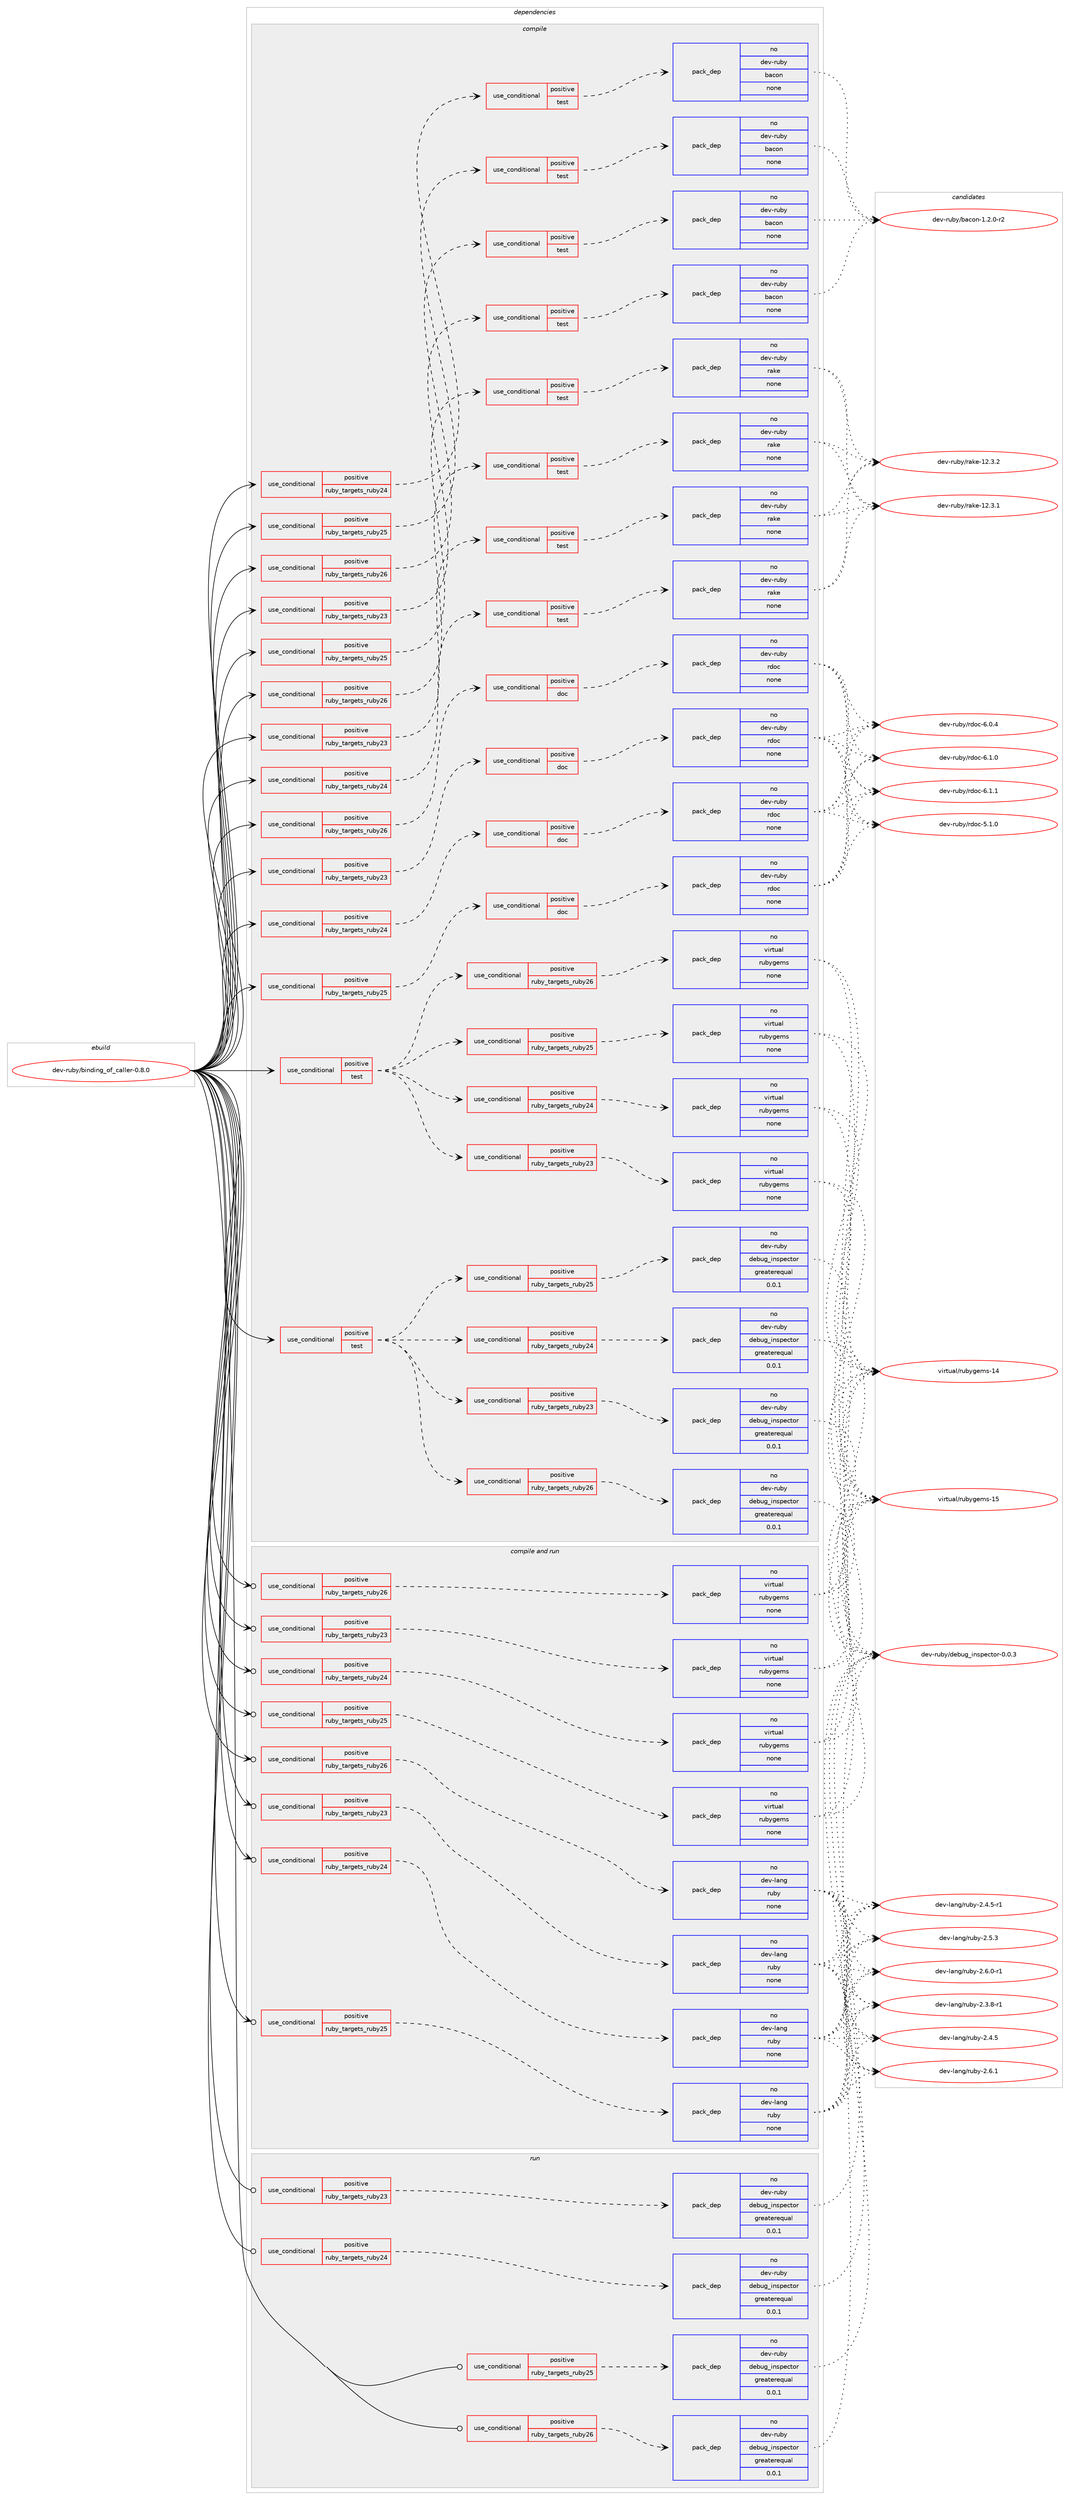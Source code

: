 digraph prolog {

# *************
# Graph options
# *************

newrank=true;
concentrate=true;
compound=true;
graph [rankdir=LR,fontname=Helvetica,fontsize=10,ranksep=1.5];#, ranksep=2.5, nodesep=0.2];
edge  [arrowhead=vee];
node  [fontname=Helvetica,fontsize=10];

# **********
# The ebuild
# **********

subgraph cluster_leftcol {
color=gray;
rank=same;
label=<<i>ebuild</i>>;
id [label="dev-ruby/binding_of_caller-0.8.0", color=red, width=4, href="../dev-ruby/binding_of_caller-0.8.0.svg"];
}

# ****************
# The dependencies
# ****************

subgraph cluster_midcol {
color=gray;
label=<<i>dependencies</i>>;
subgraph cluster_compile {
fillcolor="#eeeeee";
style=filled;
label=<<i>compile</i>>;
subgraph cond394945 {
dependency1483939 [label=<<TABLE BORDER="0" CELLBORDER="1" CELLSPACING="0" CELLPADDING="4"><TR><TD ROWSPAN="3" CELLPADDING="10">use_conditional</TD></TR><TR><TD>positive</TD></TR><TR><TD>ruby_targets_ruby23</TD></TR></TABLE>>, shape=none, color=red];
subgraph cond394946 {
dependency1483940 [label=<<TABLE BORDER="0" CELLBORDER="1" CELLSPACING="0" CELLPADDING="4"><TR><TD ROWSPAN="3" CELLPADDING="10">use_conditional</TD></TR><TR><TD>positive</TD></TR><TR><TD>doc</TD></TR></TABLE>>, shape=none, color=red];
subgraph pack1065562 {
dependency1483941 [label=<<TABLE BORDER="0" CELLBORDER="1" CELLSPACING="0" CELLPADDING="4" WIDTH="220"><TR><TD ROWSPAN="6" CELLPADDING="30">pack_dep</TD></TR><TR><TD WIDTH="110">no</TD></TR><TR><TD>dev-ruby</TD></TR><TR><TD>rdoc</TD></TR><TR><TD>none</TD></TR><TR><TD></TD></TR></TABLE>>, shape=none, color=blue];
}
dependency1483940:e -> dependency1483941:w [weight=20,style="dashed",arrowhead="vee"];
}
dependency1483939:e -> dependency1483940:w [weight=20,style="dashed",arrowhead="vee"];
}
id:e -> dependency1483939:w [weight=20,style="solid",arrowhead="vee"];
subgraph cond394947 {
dependency1483942 [label=<<TABLE BORDER="0" CELLBORDER="1" CELLSPACING="0" CELLPADDING="4"><TR><TD ROWSPAN="3" CELLPADDING="10">use_conditional</TD></TR><TR><TD>positive</TD></TR><TR><TD>ruby_targets_ruby23</TD></TR></TABLE>>, shape=none, color=red];
subgraph cond394948 {
dependency1483943 [label=<<TABLE BORDER="0" CELLBORDER="1" CELLSPACING="0" CELLPADDING="4"><TR><TD ROWSPAN="3" CELLPADDING="10">use_conditional</TD></TR><TR><TD>positive</TD></TR><TR><TD>test</TD></TR></TABLE>>, shape=none, color=red];
subgraph pack1065563 {
dependency1483944 [label=<<TABLE BORDER="0" CELLBORDER="1" CELLSPACING="0" CELLPADDING="4" WIDTH="220"><TR><TD ROWSPAN="6" CELLPADDING="30">pack_dep</TD></TR><TR><TD WIDTH="110">no</TD></TR><TR><TD>dev-ruby</TD></TR><TR><TD>bacon</TD></TR><TR><TD>none</TD></TR><TR><TD></TD></TR></TABLE>>, shape=none, color=blue];
}
dependency1483943:e -> dependency1483944:w [weight=20,style="dashed",arrowhead="vee"];
}
dependency1483942:e -> dependency1483943:w [weight=20,style="dashed",arrowhead="vee"];
}
id:e -> dependency1483942:w [weight=20,style="solid",arrowhead="vee"];
subgraph cond394949 {
dependency1483945 [label=<<TABLE BORDER="0" CELLBORDER="1" CELLSPACING="0" CELLPADDING="4"><TR><TD ROWSPAN="3" CELLPADDING="10">use_conditional</TD></TR><TR><TD>positive</TD></TR><TR><TD>ruby_targets_ruby23</TD></TR></TABLE>>, shape=none, color=red];
subgraph cond394950 {
dependency1483946 [label=<<TABLE BORDER="0" CELLBORDER="1" CELLSPACING="0" CELLPADDING="4"><TR><TD ROWSPAN="3" CELLPADDING="10">use_conditional</TD></TR><TR><TD>positive</TD></TR><TR><TD>test</TD></TR></TABLE>>, shape=none, color=red];
subgraph pack1065564 {
dependency1483947 [label=<<TABLE BORDER="0" CELLBORDER="1" CELLSPACING="0" CELLPADDING="4" WIDTH="220"><TR><TD ROWSPAN="6" CELLPADDING="30">pack_dep</TD></TR><TR><TD WIDTH="110">no</TD></TR><TR><TD>dev-ruby</TD></TR><TR><TD>rake</TD></TR><TR><TD>none</TD></TR><TR><TD></TD></TR></TABLE>>, shape=none, color=blue];
}
dependency1483946:e -> dependency1483947:w [weight=20,style="dashed",arrowhead="vee"];
}
dependency1483945:e -> dependency1483946:w [weight=20,style="dashed",arrowhead="vee"];
}
id:e -> dependency1483945:w [weight=20,style="solid",arrowhead="vee"];
subgraph cond394951 {
dependency1483948 [label=<<TABLE BORDER="0" CELLBORDER="1" CELLSPACING="0" CELLPADDING="4"><TR><TD ROWSPAN="3" CELLPADDING="10">use_conditional</TD></TR><TR><TD>positive</TD></TR><TR><TD>ruby_targets_ruby24</TD></TR></TABLE>>, shape=none, color=red];
subgraph cond394952 {
dependency1483949 [label=<<TABLE BORDER="0" CELLBORDER="1" CELLSPACING="0" CELLPADDING="4"><TR><TD ROWSPAN="3" CELLPADDING="10">use_conditional</TD></TR><TR><TD>positive</TD></TR><TR><TD>doc</TD></TR></TABLE>>, shape=none, color=red];
subgraph pack1065565 {
dependency1483950 [label=<<TABLE BORDER="0" CELLBORDER="1" CELLSPACING="0" CELLPADDING="4" WIDTH="220"><TR><TD ROWSPAN="6" CELLPADDING="30">pack_dep</TD></TR><TR><TD WIDTH="110">no</TD></TR><TR><TD>dev-ruby</TD></TR><TR><TD>rdoc</TD></TR><TR><TD>none</TD></TR><TR><TD></TD></TR></TABLE>>, shape=none, color=blue];
}
dependency1483949:e -> dependency1483950:w [weight=20,style="dashed",arrowhead="vee"];
}
dependency1483948:e -> dependency1483949:w [weight=20,style="dashed",arrowhead="vee"];
}
id:e -> dependency1483948:w [weight=20,style="solid",arrowhead="vee"];
subgraph cond394953 {
dependency1483951 [label=<<TABLE BORDER="0" CELLBORDER="1" CELLSPACING="0" CELLPADDING="4"><TR><TD ROWSPAN="3" CELLPADDING="10">use_conditional</TD></TR><TR><TD>positive</TD></TR><TR><TD>ruby_targets_ruby24</TD></TR></TABLE>>, shape=none, color=red];
subgraph cond394954 {
dependency1483952 [label=<<TABLE BORDER="0" CELLBORDER="1" CELLSPACING="0" CELLPADDING="4"><TR><TD ROWSPAN="3" CELLPADDING="10">use_conditional</TD></TR><TR><TD>positive</TD></TR><TR><TD>test</TD></TR></TABLE>>, shape=none, color=red];
subgraph pack1065566 {
dependency1483953 [label=<<TABLE BORDER="0" CELLBORDER="1" CELLSPACING="0" CELLPADDING="4" WIDTH="220"><TR><TD ROWSPAN="6" CELLPADDING="30">pack_dep</TD></TR><TR><TD WIDTH="110">no</TD></TR><TR><TD>dev-ruby</TD></TR><TR><TD>bacon</TD></TR><TR><TD>none</TD></TR><TR><TD></TD></TR></TABLE>>, shape=none, color=blue];
}
dependency1483952:e -> dependency1483953:w [weight=20,style="dashed",arrowhead="vee"];
}
dependency1483951:e -> dependency1483952:w [weight=20,style="dashed",arrowhead="vee"];
}
id:e -> dependency1483951:w [weight=20,style="solid",arrowhead="vee"];
subgraph cond394955 {
dependency1483954 [label=<<TABLE BORDER="0" CELLBORDER="1" CELLSPACING="0" CELLPADDING="4"><TR><TD ROWSPAN="3" CELLPADDING="10">use_conditional</TD></TR><TR><TD>positive</TD></TR><TR><TD>ruby_targets_ruby24</TD></TR></TABLE>>, shape=none, color=red];
subgraph cond394956 {
dependency1483955 [label=<<TABLE BORDER="0" CELLBORDER="1" CELLSPACING="0" CELLPADDING="4"><TR><TD ROWSPAN="3" CELLPADDING="10">use_conditional</TD></TR><TR><TD>positive</TD></TR><TR><TD>test</TD></TR></TABLE>>, shape=none, color=red];
subgraph pack1065567 {
dependency1483956 [label=<<TABLE BORDER="0" CELLBORDER="1" CELLSPACING="0" CELLPADDING="4" WIDTH="220"><TR><TD ROWSPAN="6" CELLPADDING="30">pack_dep</TD></TR><TR><TD WIDTH="110">no</TD></TR><TR><TD>dev-ruby</TD></TR><TR><TD>rake</TD></TR><TR><TD>none</TD></TR><TR><TD></TD></TR></TABLE>>, shape=none, color=blue];
}
dependency1483955:e -> dependency1483956:w [weight=20,style="dashed",arrowhead="vee"];
}
dependency1483954:e -> dependency1483955:w [weight=20,style="dashed",arrowhead="vee"];
}
id:e -> dependency1483954:w [weight=20,style="solid",arrowhead="vee"];
subgraph cond394957 {
dependency1483957 [label=<<TABLE BORDER="0" CELLBORDER="1" CELLSPACING="0" CELLPADDING="4"><TR><TD ROWSPAN="3" CELLPADDING="10">use_conditional</TD></TR><TR><TD>positive</TD></TR><TR><TD>ruby_targets_ruby25</TD></TR></TABLE>>, shape=none, color=red];
subgraph cond394958 {
dependency1483958 [label=<<TABLE BORDER="0" CELLBORDER="1" CELLSPACING="0" CELLPADDING="4"><TR><TD ROWSPAN="3" CELLPADDING="10">use_conditional</TD></TR><TR><TD>positive</TD></TR><TR><TD>doc</TD></TR></TABLE>>, shape=none, color=red];
subgraph pack1065568 {
dependency1483959 [label=<<TABLE BORDER="0" CELLBORDER="1" CELLSPACING="0" CELLPADDING="4" WIDTH="220"><TR><TD ROWSPAN="6" CELLPADDING="30">pack_dep</TD></TR><TR><TD WIDTH="110">no</TD></TR><TR><TD>dev-ruby</TD></TR><TR><TD>rdoc</TD></TR><TR><TD>none</TD></TR><TR><TD></TD></TR></TABLE>>, shape=none, color=blue];
}
dependency1483958:e -> dependency1483959:w [weight=20,style="dashed",arrowhead="vee"];
}
dependency1483957:e -> dependency1483958:w [weight=20,style="dashed",arrowhead="vee"];
}
id:e -> dependency1483957:w [weight=20,style="solid",arrowhead="vee"];
subgraph cond394959 {
dependency1483960 [label=<<TABLE BORDER="0" CELLBORDER="1" CELLSPACING="0" CELLPADDING="4"><TR><TD ROWSPAN="3" CELLPADDING="10">use_conditional</TD></TR><TR><TD>positive</TD></TR><TR><TD>ruby_targets_ruby25</TD></TR></TABLE>>, shape=none, color=red];
subgraph cond394960 {
dependency1483961 [label=<<TABLE BORDER="0" CELLBORDER="1" CELLSPACING="0" CELLPADDING="4"><TR><TD ROWSPAN="3" CELLPADDING="10">use_conditional</TD></TR><TR><TD>positive</TD></TR><TR><TD>test</TD></TR></TABLE>>, shape=none, color=red];
subgraph pack1065569 {
dependency1483962 [label=<<TABLE BORDER="0" CELLBORDER="1" CELLSPACING="0" CELLPADDING="4" WIDTH="220"><TR><TD ROWSPAN="6" CELLPADDING="30">pack_dep</TD></TR><TR><TD WIDTH="110">no</TD></TR><TR><TD>dev-ruby</TD></TR><TR><TD>bacon</TD></TR><TR><TD>none</TD></TR><TR><TD></TD></TR></TABLE>>, shape=none, color=blue];
}
dependency1483961:e -> dependency1483962:w [weight=20,style="dashed",arrowhead="vee"];
}
dependency1483960:e -> dependency1483961:w [weight=20,style="dashed",arrowhead="vee"];
}
id:e -> dependency1483960:w [weight=20,style="solid",arrowhead="vee"];
subgraph cond394961 {
dependency1483963 [label=<<TABLE BORDER="0" CELLBORDER="1" CELLSPACING="0" CELLPADDING="4"><TR><TD ROWSPAN="3" CELLPADDING="10">use_conditional</TD></TR><TR><TD>positive</TD></TR><TR><TD>ruby_targets_ruby25</TD></TR></TABLE>>, shape=none, color=red];
subgraph cond394962 {
dependency1483964 [label=<<TABLE BORDER="0" CELLBORDER="1" CELLSPACING="0" CELLPADDING="4"><TR><TD ROWSPAN="3" CELLPADDING="10">use_conditional</TD></TR><TR><TD>positive</TD></TR><TR><TD>test</TD></TR></TABLE>>, shape=none, color=red];
subgraph pack1065570 {
dependency1483965 [label=<<TABLE BORDER="0" CELLBORDER="1" CELLSPACING="0" CELLPADDING="4" WIDTH="220"><TR><TD ROWSPAN="6" CELLPADDING="30">pack_dep</TD></TR><TR><TD WIDTH="110">no</TD></TR><TR><TD>dev-ruby</TD></TR><TR><TD>rake</TD></TR><TR><TD>none</TD></TR><TR><TD></TD></TR></TABLE>>, shape=none, color=blue];
}
dependency1483964:e -> dependency1483965:w [weight=20,style="dashed",arrowhead="vee"];
}
dependency1483963:e -> dependency1483964:w [weight=20,style="dashed",arrowhead="vee"];
}
id:e -> dependency1483963:w [weight=20,style="solid",arrowhead="vee"];
subgraph cond394963 {
dependency1483966 [label=<<TABLE BORDER="0" CELLBORDER="1" CELLSPACING="0" CELLPADDING="4"><TR><TD ROWSPAN="3" CELLPADDING="10">use_conditional</TD></TR><TR><TD>positive</TD></TR><TR><TD>ruby_targets_ruby26</TD></TR></TABLE>>, shape=none, color=red];
subgraph cond394964 {
dependency1483967 [label=<<TABLE BORDER="0" CELLBORDER="1" CELLSPACING="0" CELLPADDING="4"><TR><TD ROWSPAN="3" CELLPADDING="10">use_conditional</TD></TR><TR><TD>positive</TD></TR><TR><TD>doc</TD></TR></TABLE>>, shape=none, color=red];
subgraph pack1065571 {
dependency1483968 [label=<<TABLE BORDER="0" CELLBORDER="1" CELLSPACING="0" CELLPADDING="4" WIDTH="220"><TR><TD ROWSPAN="6" CELLPADDING="30">pack_dep</TD></TR><TR><TD WIDTH="110">no</TD></TR><TR><TD>dev-ruby</TD></TR><TR><TD>rdoc</TD></TR><TR><TD>none</TD></TR><TR><TD></TD></TR></TABLE>>, shape=none, color=blue];
}
dependency1483967:e -> dependency1483968:w [weight=20,style="dashed",arrowhead="vee"];
}
dependency1483966:e -> dependency1483967:w [weight=20,style="dashed",arrowhead="vee"];
}
id:e -> dependency1483966:w [weight=20,style="solid",arrowhead="vee"];
subgraph cond394965 {
dependency1483969 [label=<<TABLE BORDER="0" CELLBORDER="1" CELLSPACING="0" CELLPADDING="4"><TR><TD ROWSPAN="3" CELLPADDING="10">use_conditional</TD></TR><TR><TD>positive</TD></TR><TR><TD>ruby_targets_ruby26</TD></TR></TABLE>>, shape=none, color=red];
subgraph cond394966 {
dependency1483970 [label=<<TABLE BORDER="0" CELLBORDER="1" CELLSPACING="0" CELLPADDING="4"><TR><TD ROWSPAN="3" CELLPADDING="10">use_conditional</TD></TR><TR><TD>positive</TD></TR><TR><TD>test</TD></TR></TABLE>>, shape=none, color=red];
subgraph pack1065572 {
dependency1483971 [label=<<TABLE BORDER="0" CELLBORDER="1" CELLSPACING="0" CELLPADDING="4" WIDTH="220"><TR><TD ROWSPAN="6" CELLPADDING="30">pack_dep</TD></TR><TR><TD WIDTH="110">no</TD></TR><TR><TD>dev-ruby</TD></TR><TR><TD>bacon</TD></TR><TR><TD>none</TD></TR><TR><TD></TD></TR></TABLE>>, shape=none, color=blue];
}
dependency1483970:e -> dependency1483971:w [weight=20,style="dashed",arrowhead="vee"];
}
dependency1483969:e -> dependency1483970:w [weight=20,style="dashed",arrowhead="vee"];
}
id:e -> dependency1483969:w [weight=20,style="solid",arrowhead="vee"];
subgraph cond394967 {
dependency1483972 [label=<<TABLE BORDER="0" CELLBORDER="1" CELLSPACING="0" CELLPADDING="4"><TR><TD ROWSPAN="3" CELLPADDING="10">use_conditional</TD></TR><TR><TD>positive</TD></TR><TR><TD>ruby_targets_ruby26</TD></TR></TABLE>>, shape=none, color=red];
subgraph cond394968 {
dependency1483973 [label=<<TABLE BORDER="0" CELLBORDER="1" CELLSPACING="0" CELLPADDING="4"><TR><TD ROWSPAN="3" CELLPADDING="10">use_conditional</TD></TR><TR><TD>positive</TD></TR><TR><TD>test</TD></TR></TABLE>>, shape=none, color=red];
subgraph pack1065573 {
dependency1483974 [label=<<TABLE BORDER="0" CELLBORDER="1" CELLSPACING="0" CELLPADDING="4" WIDTH="220"><TR><TD ROWSPAN="6" CELLPADDING="30">pack_dep</TD></TR><TR><TD WIDTH="110">no</TD></TR><TR><TD>dev-ruby</TD></TR><TR><TD>rake</TD></TR><TR><TD>none</TD></TR><TR><TD></TD></TR></TABLE>>, shape=none, color=blue];
}
dependency1483973:e -> dependency1483974:w [weight=20,style="dashed",arrowhead="vee"];
}
dependency1483972:e -> dependency1483973:w [weight=20,style="dashed",arrowhead="vee"];
}
id:e -> dependency1483972:w [weight=20,style="solid",arrowhead="vee"];
subgraph cond394969 {
dependency1483975 [label=<<TABLE BORDER="0" CELLBORDER="1" CELLSPACING="0" CELLPADDING="4"><TR><TD ROWSPAN="3" CELLPADDING="10">use_conditional</TD></TR><TR><TD>positive</TD></TR><TR><TD>test</TD></TR></TABLE>>, shape=none, color=red];
subgraph cond394970 {
dependency1483976 [label=<<TABLE BORDER="0" CELLBORDER="1" CELLSPACING="0" CELLPADDING="4"><TR><TD ROWSPAN="3" CELLPADDING="10">use_conditional</TD></TR><TR><TD>positive</TD></TR><TR><TD>ruby_targets_ruby23</TD></TR></TABLE>>, shape=none, color=red];
subgraph pack1065574 {
dependency1483977 [label=<<TABLE BORDER="0" CELLBORDER="1" CELLSPACING="0" CELLPADDING="4" WIDTH="220"><TR><TD ROWSPAN="6" CELLPADDING="30">pack_dep</TD></TR><TR><TD WIDTH="110">no</TD></TR><TR><TD>dev-ruby</TD></TR><TR><TD>debug_inspector</TD></TR><TR><TD>greaterequal</TD></TR><TR><TD>0.0.1</TD></TR></TABLE>>, shape=none, color=blue];
}
dependency1483976:e -> dependency1483977:w [weight=20,style="dashed",arrowhead="vee"];
}
dependency1483975:e -> dependency1483976:w [weight=20,style="dashed",arrowhead="vee"];
subgraph cond394971 {
dependency1483978 [label=<<TABLE BORDER="0" CELLBORDER="1" CELLSPACING="0" CELLPADDING="4"><TR><TD ROWSPAN="3" CELLPADDING="10">use_conditional</TD></TR><TR><TD>positive</TD></TR><TR><TD>ruby_targets_ruby24</TD></TR></TABLE>>, shape=none, color=red];
subgraph pack1065575 {
dependency1483979 [label=<<TABLE BORDER="0" CELLBORDER="1" CELLSPACING="0" CELLPADDING="4" WIDTH="220"><TR><TD ROWSPAN="6" CELLPADDING="30">pack_dep</TD></TR><TR><TD WIDTH="110">no</TD></TR><TR><TD>dev-ruby</TD></TR><TR><TD>debug_inspector</TD></TR><TR><TD>greaterequal</TD></TR><TR><TD>0.0.1</TD></TR></TABLE>>, shape=none, color=blue];
}
dependency1483978:e -> dependency1483979:w [weight=20,style="dashed",arrowhead="vee"];
}
dependency1483975:e -> dependency1483978:w [weight=20,style="dashed",arrowhead="vee"];
subgraph cond394972 {
dependency1483980 [label=<<TABLE BORDER="0" CELLBORDER="1" CELLSPACING="0" CELLPADDING="4"><TR><TD ROWSPAN="3" CELLPADDING="10">use_conditional</TD></TR><TR><TD>positive</TD></TR><TR><TD>ruby_targets_ruby25</TD></TR></TABLE>>, shape=none, color=red];
subgraph pack1065576 {
dependency1483981 [label=<<TABLE BORDER="0" CELLBORDER="1" CELLSPACING="0" CELLPADDING="4" WIDTH="220"><TR><TD ROWSPAN="6" CELLPADDING="30">pack_dep</TD></TR><TR><TD WIDTH="110">no</TD></TR><TR><TD>dev-ruby</TD></TR><TR><TD>debug_inspector</TD></TR><TR><TD>greaterequal</TD></TR><TR><TD>0.0.1</TD></TR></TABLE>>, shape=none, color=blue];
}
dependency1483980:e -> dependency1483981:w [weight=20,style="dashed",arrowhead="vee"];
}
dependency1483975:e -> dependency1483980:w [weight=20,style="dashed",arrowhead="vee"];
subgraph cond394973 {
dependency1483982 [label=<<TABLE BORDER="0" CELLBORDER="1" CELLSPACING="0" CELLPADDING="4"><TR><TD ROWSPAN="3" CELLPADDING="10">use_conditional</TD></TR><TR><TD>positive</TD></TR><TR><TD>ruby_targets_ruby26</TD></TR></TABLE>>, shape=none, color=red];
subgraph pack1065577 {
dependency1483983 [label=<<TABLE BORDER="0" CELLBORDER="1" CELLSPACING="0" CELLPADDING="4" WIDTH="220"><TR><TD ROWSPAN="6" CELLPADDING="30">pack_dep</TD></TR><TR><TD WIDTH="110">no</TD></TR><TR><TD>dev-ruby</TD></TR><TR><TD>debug_inspector</TD></TR><TR><TD>greaterequal</TD></TR><TR><TD>0.0.1</TD></TR></TABLE>>, shape=none, color=blue];
}
dependency1483982:e -> dependency1483983:w [weight=20,style="dashed",arrowhead="vee"];
}
dependency1483975:e -> dependency1483982:w [weight=20,style="dashed",arrowhead="vee"];
}
id:e -> dependency1483975:w [weight=20,style="solid",arrowhead="vee"];
subgraph cond394974 {
dependency1483984 [label=<<TABLE BORDER="0" CELLBORDER="1" CELLSPACING="0" CELLPADDING="4"><TR><TD ROWSPAN="3" CELLPADDING="10">use_conditional</TD></TR><TR><TD>positive</TD></TR><TR><TD>test</TD></TR></TABLE>>, shape=none, color=red];
subgraph cond394975 {
dependency1483985 [label=<<TABLE BORDER="0" CELLBORDER="1" CELLSPACING="0" CELLPADDING="4"><TR><TD ROWSPAN="3" CELLPADDING="10">use_conditional</TD></TR><TR><TD>positive</TD></TR><TR><TD>ruby_targets_ruby23</TD></TR></TABLE>>, shape=none, color=red];
subgraph pack1065578 {
dependency1483986 [label=<<TABLE BORDER="0" CELLBORDER="1" CELLSPACING="0" CELLPADDING="4" WIDTH="220"><TR><TD ROWSPAN="6" CELLPADDING="30">pack_dep</TD></TR><TR><TD WIDTH="110">no</TD></TR><TR><TD>virtual</TD></TR><TR><TD>rubygems</TD></TR><TR><TD>none</TD></TR><TR><TD></TD></TR></TABLE>>, shape=none, color=blue];
}
dependency1483985:e -> dependency1483986:w [weight=20,style="dashed",arrowhead="vee"];
}
dependency1483984:e -> dependency1483985:w [weight=20,style="dashed",arrowhead="vee"];
subgraph cond394976 {
dependency1483987 [label=<<TABLE BORDER="0" CELLBORDER="1" CELLSPACING="0" CELLPADDING="4"><TR><TD ROWSPAN="3" CELLPADDING="10">use_conditional</TD></TR><TR><TD>positive</TD></TR><TR><TD>ruby_targets_ruby24</TD></TR></TABLE>>, shape=none, color=red];
subgraph pack1065579 {
dependency1483988 [label=<<TABLE BORDER="0" CELLBORDER="1" CELLSPACING="0" CELLPADDING="4" WIDTH="220"><TR><TD ROWSPAN="6" CELLPADDING="30">pack_dep</TD></TR><TR><TD WIDTH="110">no</TD></TR><TR><TD>virtual</TD></TR><TR><TD>rubygems</TD></TR><TR><TD>none</TD></TR><TR><TD></TD></TR></TABLE>>, shape=none, color=blue];
}
dependency1483987:e -> dependency1483988:w [weight=20,style="dashed",arrowhead="vee"];
}
dependency1483984:e -> dependency1483987:w [weight=20,style="dashed",arrowhead="vee"];
subgraph cond394977 {
dependency1483989 [label=<<TABLE BORDER="0" CELLBORDER="1" CELLSPACING="0" CELLPADDING="4"><TR><TD ROWSPAN="3" CELLPADDING="10">use_conditional</TD></TR><TR><TD>positive</TD></TR><TR><TD>ruby_targets_ruby25</TD></TR></TABLE>>, shape=none, color=red];
subgraph pack1065580 {
dependency1483990 [label=<<TABLE BORDER="0" CELLBORDER="1" CELLSPACING="0" CELLPADDING="4" WIDTH="220"><TR><TD ROWSPAN="6" CELLPADDING="30">pack_dep</TD></TR><TR><TD WIDTH="110">no</TD></TR><TR><TD>virtual</TD></TR><TR><TD>rubygems</TD></TR><TR><TD>none</TD></TR><TR><TD></TD></TR></TABLE>>, shape=none, color=blue];
}
dependency1483989:e -> dependency1483990:w [weight=20,style="dashed",arrowhead="vee"];
}
dependency1483984:e -> dependency1483989:w [weight=20,style="dashed",arrowhead="vee"];
subgraph cond394978 {
dependency1483991 [label=<<TABLE BORDER="0" CELLBORDER="1" CELLSPACING="0" CELLPADDING="4"><TR><TD ROWSPAN="3" CELLPADDING="10">use_conditional</TD></TR><TR><TD>positive</TD></TR><TR><TD>ruby_targets_ruby26</TD></TR></TABLE>>, shape=none, color=red];
subgraph pack1065581 {
dependency1483992 [label=<<TABLE BORDER="0" CELLBORDER="1" CELLSPACING="0" CELLPADDING="4" WIDTH="220"><TR><TD ROWSPAN="6" CELLPADDING="30">pack_dep</TD></TR><TR><TD WIDTH="110">no</TD></TR><TR><TD>virtual</TD></TR><TR><TD>rubygems</TD></TR><TR><TD>none</TD></TR><TR><TD></TD></TR></TABLE>>, shape=none, color=blue];
}
dependency1483991:e -> dependency1483992:w [weight=20,style="dashed",arrowhead="vee"];
}
dependency1483984:e -> dependency1483991:w [weight=20,style="dashed",arrowhead="vee"];
}
id:e -> dependency1483984:w [weight=20,style="solid",arrowhead="vee"];
}
subgraph cluster_compileandrun {
fillcolor="#eeeeee";
style=filled;
label=<<i>compile and run</i>>;
subgraph cond394979 {
dependency1483993 [label=<<TABLE BORDER="0" CELLBORDER="1" CELLSPACING="0" CELLPADDING="4"><TR><TD ROWSPAN="3" CELLPADDING="10">use_conditional</TD></TR><TR><TD>positive</TD></TR><TR><TD>ruby_targets_ruby23</TD></TR></TABLE>>, shape=none, color=red];
subgraph pack1065582 {
dependency1483994 [label=<<TABLE BORDER="0" CELLBORDER="1" CELLSPACING="0" CELLPADDING="4" WIDTH="220"><TR><TD ROWSPAN="6" CELLPADDING="30">pack_dep</TD></TR><TR><TD WIDTH="110">no</TD></TR><TR><TD>dev-lang</TD></TR><TR><TD>ruby</TD></TR><TR><TD>none</TD></TR><TR><TD></TD></TR></TABLE>>, shape=none, color=blue];
}
dependency1483993:e -> dependency1483994:w [weight=20,style="dashed",arrowhead="vee"];
}
id:e -> dependency1483993:w [weight=20,style="solid",arrowhead="odotvee"];
subgraph cond394980 {
dependency1483995 [label=<<TABLE BORDER="0" CELLBORDER="1" CELLSPACING="0" CELLPADDING="4"><TR><TD ROWSPAN="3" CELLPADDING="10">use_conditional</TD></TR><TR><TD>positive</TD></TR><TR><TD>ruby_targets_ruby23</TD></TR></TABLE>>, shape=none, color=red];
subgraph pack1065583 {
dependency1483996 [label=<<TABLE BORDER="0" CELLBORDER="1" CELLSPACING="0" CELLPADDING="4" WIDTH="220"><TR><TD ROWSPAN="6" CELLPADDING="30">pack_dep</TD></TR><TR><TD WIDTH="110">no</TD></TR><TR><TD>virtual</TD></TR><TR><TD>rubygems</TD></TR><TR><TD>none</TD></TR><TR><TD></TD></TR></TABLE>>, shape=none, color=blue];
}
dependency1483995:e -> dependency1483996:w [weight=20,style="dashed",arrowhead="vee"];
}
id:e -> dependency1483995:w [weight=20,style="solid",arrowhead="odotvee"];
subgraph cond394981 {
dependency1483997 [label=<<TABLE BORDER="0" CELLBORDER="1" CELLSPACING="0" CELLPADDING="4"><TR><TD ROWSPAN="3" CELLPADDING="10">use_conditional</TD></TR><TR><TD>positive</TD></TR><TR><TD>ruby_targets_ruby24</TD></TR></TABLE>>, shape=none, color=red];
subgraph pack1065584 {
dependency1483998 [label=<<TABLE BORDER="0" CELLBORDER="1" CELLSPACING="0" CELLPADDING="4" WIDTH="220"><TR><TD ROWSPAN="6" CELLPADDING="30">pack_dep</TD></TR><TR><TD WIDTH="110">no</TD></TR><TR><TD>dev-lang</TD></TR><TR><TD>ruby</TD></TR><TR><TD>none</TD></TR><TR><TD></TD></TR></TABLE>>, shape=none, color=blue];
}
dependency1483997:e -> dependency1483998:w [weight=20,style="dashed",arrowhead="vee"];
}
id:e -> dependency1483997:w [weight=20,style="solid",arrowhead="odotvee"];
subgraph cond394982 {
dependency1483999 [label=<<TABLE BORDER="0" CELLBORDER="1" CELLSPACING="0" CELLPADDING="4"><TR><TD ROWSPAN="3" CELLPADDING="10">use_conditional</TD></TR><TR><TD>positive</TD></TR><TR><TD>ruby_targets_ruby24</TD></TR></TABLE>>, shape=none, color=red];
subgraph pack1065585 {
dependency1484000 [label=<<TABLE BORDER="0" CELLBORDER="1" CELLSPACING="0" CELLPADDING="4" WIDTH="220"><TR><TD ROWSPAN="6" CELLPADDING="30">pack_dep</TD></TR><TR><TD WIDTH="110">no</TD></TR><TR><TD>virtual</TD></TR><TR><TD>rubygems</TD></TR><TR><TD>none</TD></TR><TR><TD></TD></TR></TABLE>>, shape=none, color=blue];
}
dependency1483999:e -> dependency1484000:w [weight=20,style="dashed",arrowhead="vee"];
}
id:e -> dependency1483999:w [weight=20,style="solid",arrowhead="odotvee"];
subgraph cond394983 {
dependency1484001 [label=<<TABLE BORDER="0" CELLBORDER="1" CELLSPACING="0" CELLPADDING="4"><TR><TD ROWSPAN="3" CELLPADDING="10">use_conditional</TD></TR><TR><TD>positive</TD></TR><TR><TD>ruby_targets_ruby25</TD></TR></TABLE>>, shape=none, color=red];
subgraph pack1065586 {
dependency1484002 [label=<<TABLE BORDER="0" CELLBORDER="1" CELLSPACING="0" CELLPADDING="4" WIDTH="220"><TR><TD ROWSPAN="6" CELLPADDING="30">pack_dep</TD></TR><TR><TD WIDTH="110">no</TD></TR><TR><TD>dev-lang</TD></TR><TR><TD>ruby</TD></TR><TR><TD>none</TD></TR><TR><TD></TD></TR></TABLE>>, shape=none, color=blue];
}
dependency1484001:e -> dependency1484002:w [weight=20,style="dashed",arrowhead="vee"];
}
id:e -> dependency1484001:w [weight=20,style="solid",arrowhead="odotvee"];
subgraph cond394984 {
dependency1484003 [label=<<TABLE BORDER="0" CELLBORDER="1" CELLSPACING="0" CELLPADDING="4"><TR><TD ROWSPAN="3" CELLPADDING="10">use_conditional</TD></TR><TR><TD>positive</TD></TR><TR><TD>ruby_targets_ruby25</TD></TR></TABLE>>, shape=none, color=red];
subgraph pack1065587 {
dependency1484004 [label=<<TABLE BORDER="0" CELLBORDER="1" CELLSPACING="0" CELLPADDING="4" WIDTH="220"><TR><TD ROWSPAN="6" CELLPADDING="30">pack_dep</TD></TR><TR><TD WIDTH="110">no</TD></TR><TR><TD>virtual</TD></TR><TR><TD>rubygems</TD></TR><TR><TD>none</TD></TR><TR><TD></TD></TR></TABLE>>, shape=none, color=blue];
}
dependency1484003:e -> dependency1484004:w [weight=20,style="dashed",arrowhead="vee"];
}
id:e -> dependency1484003:w [weight=20,style="solid",arrowhead="odotvee"];
subgraph cond394985 {
dependency1484005 [label=<<TABLE BORDER="0" CELLBORDER="1" CELLSPACING="0" CELLPADDING="4"><TR><TD ROWSPAN="3" CELLPADDING="10">use_conditional</TD></TR><TR><TD>positive</TD></TR><TR><TD>ruby_targets_ruby26</TD></TR></TABLE>>, shape=none, color=red];
subgraph pack1065588 {
dependency1484006 [label=<<TABLE BORDER="0" CELLBORDER="1" CELLSPACING="0" CELLPADDING="4" WIDTH="220"><TR><TD ROWSPAN="6" CELLPADDING="30">pack_dep</TD></TR><TR><TD WIDTH="110">no</TD></TR><TR><TD>dev-lang</TD></TR><TR><TD>ruby</TD></TR><TR><TD>none</TD></TR><TR><TD></TD></TR></TABLE>>, shape=none, color=blue];
}
dependency1484005:e -> dependency1484006:w [weight=20,style="dashed",arrowhead="vee"];
}
id:e -> dependency1484005:w [weight=20,style="solid",arrowhead="odotvee"];
subgraph cond394986 {
dependency1484007 [label=<<TABLE BORDER="0" CELLBORDER="1" CELLSPACING="0" CELLPADDING="4"><TR><TD ROWSPAN="3" CELLPADDING="10">use_conditional</TD></TR><TR><TD>positive</TD></TR><TR><TD>ruby_targets_ruby26</TD></TR></TABLE>>, shape=none, color=red];
subgraph pack1065589 {
dependency1484008 [label=<<TABLE BORDER="0" CELLBORDER="1" CELLSPACING="0" CELLPADDING="4" WIDTH="220"><TR><TD ROWSPAN="6" CELLPADDING="30">pack_dep</TD></TR><TR><TD WIDTH="110">no</TD></TR><TR><TD>virtual</TD></TR><TR><TD>rubygems</TD></TR><TR><TD>none</TD></TR><TR><TD></TD></TR></TABLE>>, shape=none, color=blue];
}
dependency1484007:e -> dependency1484008:w [weight=20,style="dashed",arrowhead="vee"];
}
id:e -> dependency1484007:w [weight=20,style="solid",arrowhead="odotvee"];
}
subgraph cluster_run {
fillcolor="#eeeeee";
style=filled;
label=<<i>run</i>>;
subgraph cond394987 {
dependency1484009 [label=<<TABLE BORDER="0" CELLBORDER="1" CELLSPACING="0" CELLPADDING="4"><TR><TD ROWSPAN="3" CELLPADDING="10">use_conditional</TD></TR><TR><TD>positive</TD></TR><TR><TD>ruby_targets_ruby23</TD></TR></TABLE>>, shape=none, color=red];
subgraph pack1065590 {
dependency1484010 [label=<<TABLE BORDER="0" CELLBORDER="1" CELLSPACING="0" CELLPADDING="4" WIDTH="220"><TR><TD ROWSPAN="6" CELLPADDING="30">pack_dep</TD></TR><TR><TD WIDTH="110">no</TD></TR><TR><TD>dev-ruby</TD></TR><TR><TD>debug_inspector</TD></TR><TR><TD>greaterequal</TD></TR><TR><TD>0.0.1</TD></TR></TABLE>>, shape=none, color=blue];
}
dependency1484009:e -> dependency1484010:w [weight=20,style="dashed",arrowhead="vee"];
}
id:e -> dependency1484009:w [weight=20,style="solid",arrowhead="odot"];
subgraph cond394988 {
dependency1484011 [label=<<TABLE BORDER="0" CELLBORDER="1" CELLSPACING="0" CELLPADDING="4"><TR><TD ROWSPAN="3" CELLPADDING="10">use_conditional</TD></TR><TR><TD>positive</TD></TR><TR><TD>ruby_targets_ruby24</TD></TR></TABLE>>, shape=none, color=red];
subgraph pack1065591 {
dependency1484012 [label=<<TABLE BORDER="0" CELLBORDER="1" CELLSPACING="0" CELLPADDING="4" WIDTH="220"><TR><TD ROWSPAN="6" CELLPADDING="30">pack_dep</TD></TR><TR><TD WIDTH="110">no</TD></TR><TR><TD>dev-ruby</TD></TR><TR><TD>debug_inspector</TD></TR><TR><TD>greaterequal</TD></TR><TR><TD>0.0.1</TD></TR></TABLE>>, shape=none, color=blue];
}
dependency1484011:e -> dependency1484012:w [weight=20,style="dashed",arrowhead="vee"];
}
id:e -> dependency1484011:w [weight=20,style="solid",arrowhead="odot"];
subgraph cond394989 {
dependency1484013 [label=<<TABLE BORDER="0" CELLBORDER="1" CELLSPACING="0" CELLPADDING="4"><TR><TD ROWSPAN="3" CELLPADDING="10">use_conditional</TD></TR><TR><TD>positive</TD></TR><TR><TD>ruby_targets_ruby25</TD></TR></TABLE>>, shape=none, color=red];
subgraph pack1065592 {
dependency1484014 [label=<<TABLE BORDER="0" CELLBORDER="1" CELLSPACING="0" CELLPADDING="4" WIDTH="220"><TR><TD ROWSPAN="6" CELLPADDING="30">pack_dep</TD></TR><TR><TD WIDTH="110">no</TD></TR><TR><TD>dev-ruby</TD></TR><TR><TD>debug_inspector</TD></TR><TR><TD>greaterequal</TD></TR><TR><TD>0.0.1</TD></TR></TABLE>>, shape=none, color=blue];
}
dependency1484013:e -> dependency1484014:w [weight=20,style="dashed",arrowhead="vee"];
}
id:e -> dependency1484013:w [weight=20,style="solid",arrowhead="odot"];
subgraph cond394990 {
dependency1484015 [label=<<TABLE BORDER="0" CELLBORDER="1" CELLSPACING="0" CELLPADDING="4"><TR><TD ROWSPAN="3" CELLPADDING="10">use_conditional</TD></TR><TR><TD>positive</TD></TR><TR><TD>ruby_targets_ruby26</TD></TR></TABLE>>, shape=none, color=red];
subgraph pack1065593 {
dependency1484016 [label=<<TABLE BORDER="0" CELLBORDER="1" CELLSPACING="0" CELLPADDING="4" WIDTH="220"><TR><TD ROWSPAN="6" CELLPADDING="30">pack_dep</TD></TR><TR><TD WIDTH="110">no</TD></TR><TR><TD>dev-ruby</TD></TR><TR><TD>debug_inspector</TD></TR><TR><TD>greaterequal</TD></TR><TR><TD>0.0.1</TD></TR></TABLE>>, shape=none, color=blue];
}
dependency1484015:e -> dependency1484016:w [weight=20,style="dashed",arrowhead="vee"];
}
id:e -> dependency1484015:w [weight=20,style="solid",arrowhead="odot"];
}
}

# **************
# The candidates
# **************

subgraph cluster_choices {
rank=same;
color=gray;
label=<<i>candidates</i>>;

subgraph choice1065562 {
color=black;
nodesep=1;
choice10010111845114117981214711410011199455346494648 [label="dev-ruby/rdoc-5.1.0", color=red, width=4,href="../dev-ruby/rdoc-5.1.0.svg"];
choice10010111845114117981214711410011199455446484652 [label="dev-ruby/rdoc-6.0.4", color=red, width=4,href="../dev-ruby/rdoc-6.0.4.svg"];
choice10010111845114117981214711410011199455446494648 [label="dev-ruby/rdoc-6.1.0", color=red, width=4,href="../dev-ruby/rdoc-6.1.0.svg"];
choice10010111845114117981214711410011199455446494649 [label="dev-ruby/rdoc-6.1.1", color=red, width=4,href="../dev-ruby/rdoc-6.1.1.svg"];
dependency1483941:e -> choice10010111845114117981214711410011199455346494648:w [style=dotted,weight="100"];
dependency1483941:e -> choice10010111845114117981214711410011199455446484652:w [style=dotted,weight="100"];
dependency1483941:e -> choice10010111845114117981214711410011199455446494648:w [style=dotted,weight="100"];
dependency1483941:e -> choice10010111845114117981214711410011199455446494649:w [style=dotted,weight="100"];
}
subgraph choice1065563 {
color=black;
nodesep=1;
choice1001011184511411798121479897991111104549465046484511450 [label="dev-ruby/bacon-1.2.0-r2", color=red, width=4,href="../dev-ruby/bacon-1.2.0-r2.svg"];
dependency1483944:e -> choice1001011184511411798121479897991111104549465046484511450:w [style=dotted,weight="100"];
}
subgraph choice1065564 {
color=black;
nodesep=1;
choice1001011184511411798121471149710710145495046514649 [label="dev-ruby/rake-12.3.1", color=red, width=4,href="../dev-ruby/rake-12.3.1.svg"];
choice1001011184511411798121471149710710145495046514650 [label="dev-ruby/rake-12.3.2", color=red, width=4,href="../dev-ruby/rake-12.3.2.svg"];
dependency1483947:e -> choice1001011184511411798121471149710710145495046514649:w [style=dotted,weight="100"];
dependency1483947:e -> choice1001011184511411798121471149710710145495046514650:w [style=dotted,weight="100"];
}
subgraph choice1065565 {
color=black;
nodesep=1;
choice10010111845114117981214711410011199455346494648 [label="dev-ruby/rdoc-5.1.0", color=red, width=4,href="../dev-ruby/rdoc-5.1.0.svg"];
choice10010111845114117981214711410011199455446484652 [label="dev-ruby/rdoc-6.0.4", color=red, width=4,href="../dev-ruby/rdoc-6.0.4.svg"];
choice10010111845114117981214711410011199455446494648 [label="dev-ruby/rdoc-6.1.0", color=red, width=4,href="../dev-ruby/rdoc-6.1.0.svg"];
choice10010111845114117981214711410011199455446494649 [label="dev-ruby/rdoc-6.1.1", color=red, width=4,href="../dev-ruby/rdoc-6.1.1.svg"];
dependency1483950:e -> choice10010111845114117981214711410011199455346494648:w [style=dotted,weight="100"];
dependency1483950:e -> choice10010111845114117981214711410011199455446484652:w [style=dotted,weight="100"];
dependency1483950:e -> choice10010111845114117981214711410011199455446494648:w [style=dotted,weight="100"];
dependency1483950:e -> choice10010111845114117981214711410011199455446494649:w [style=dotted,weight="100"];
}
subgraph choice1065566 {
color=black;
nodesep=1;
choice1001011184511411798121479897991111104549465046484511450 [label="dev-ruby/bacon-1.2.0-r2", color=red, width=4,href="../dev-ruby/bacon-1.2.0-r2.svg"];
dependency1483953:e -> choice1001011184511411798121479897991111104549465046484511450:w [style=dotted,weight="100"];
}
subgraph choice1065567 {
color=black;
nodesep=1;
choice1001011184511411798121471149710710145495046514649 [label="dev-ruby/rake-12.3.1", color=red, width=4,href="../dev-ruby/rake-12.3.1.svg"];
choice1001011184511411798121471149710710145495046514650 [label="dev-ruby/rake-12.3.2", color=red, width=4,href="../dev-ruby/rake-12.3.2.svg"];
dependency1483956:e -> choice1001011184511411798121471149710710145495046514649:w [style=dotted,weight="100"];
dependency1483956:e -> choice1001011184511411798121471149710710145495046514650:w [style=dotted,weight="100"];
}
subgraph choice1065568 {
color=black;
nodesep=1;
choice10010111845114117981214711410011199455346494648 [label="dev-ruby/rdoc-5.1.0", color=red, width=4,href="../dev-ruby/rdoc-5.1.0.svg"];
choice10010111845114117981214711410011199455446484652 [label="dev-ruby/rdoc-6.0.4", color=red, width=4,href="../dev-ruby/rdoc-6.0.4.svg"];
choice10010111845114117981214711410011199455446494648 [label="dev-ruby/rdoc-6.1.0", color=red, width=4,href="../dev-ruby/rdoc-6.1.0.svg"];
choice10010111845114117981214711410011199455446494649 [label="dev-ruby/rdoc-6.1.1", color=red, width=4,href="../dev-ruby/rdoc-6.1.1.svg"];
dependency1483959:e -> choice10010111845114117981214711410011199455346494648:w [style=dotted,weight="100"];
dependency1483959:e -> choice10010111845114117981214711410011199455446484652:w [style=dotted,weight="100"];
dependency1483959:e -> choice10010111845114117981214711410011199455446494648:w [style=dotted,weight="100"];
dependency1483959:e -> choice10010111845114117981214711410011199455446494649:w [style=dotted,weight="100"];
}
subgraph choice1065569 {
color=black;
nodesep=1;
choice1001011184511411798121479897991111104549465046484511450 [label="dev-ruby/bacon-1.2.0-r2", color=red, width=4,href="../dev-ruby/bacon-1.2.0-r2.svg"];
dependency1483962:e -> choice1001011184511411798121479897991111104549465046484511450:w [style=dotted,weight="100"];
}
subgraph choice1065570 {
color=black;
nodesep=1;
choice1001011184511411798121471149710710145495046514649 [label="dev-ruby/rake-12.3.1", color=red, width=4,href="../dev-ruby/rake-12.3.1.svg"];
choice1001011184511411798121471149710710145495046514650 [label="dev-ruby/rake-12.3.2", color=red, width=4,href="../dev-ruby/rake-12.3.2.svg"];
dependency1483965:e -> choice1001011184511411798121471149710710145495046514649:w [style=dotted,weight="100"];
dependency1483965:e -> choice1001011184511411798121471149710710145495046514650:w [style=dotted,weight="100"];
}
subgraph choice1065571 {
color=black;
nodesep=1;
choice10010111845114117981214711410011199455346494648 [label="dev-ruby/rdoc-5.1.0", color=red, width=4,href="../dev-ruby/rdoc-5.1.0.svg"];
choice10010111845114117981214711410011199455446484652 [label="dev-ruby/rdoc-6.0.4", color=red, width=4,href="../dev-ruby/rdoc-6.0.4.svg"];
choice10010111845114117981214711410011199455446494648 [label="dev-ruby/rdoc-6.1.0", color=red, width=4,href="../dev-ruby/rdoc-6.1.0.svg"];
choice10010111845114117981214711410011199455446494649 [label="dev-ruby/rdoc-6.1.1", color=red, width=4,href="../dev-ruby/rdoc-6.1.1.svg"];
dependency1483968:e -> choice10010111845114117981214711410011199455346494648:w [style=dotted,weight="100"];
dependency1483968:e -> choice10010111845114117981214711410011199455446484652:w [style=dotted,weight="100"];
dependency1483968:e -> choice10010111845114117981214711410011199455446494648:w [style=dotted,weight="100"];
dependency1483968:e -> choice10010111845114117981214711410011199455446494649:w [style=dotted,weight="100"];
}
subgraph choice1065572 {
color=black;
nodesep=1;
choice1001011184511411798121479897991111104549465046484511450 [label="dev-ruby/bacon-1.2.0-r2", color=red, width=4,href="../dev-ruby/bacon-1.2.0-r2.svg"];
dependency1483971:e -> choice1001011184511411798121479897991111104549465046484511450:w [style=dotted,weight="100"];
}
subgraph choice1065573 {
color=black;
nodesep=1;
choice1001011184511411798121471149710710145495046514649 [label="dev-ruby/rake-12.3.1", color=red, width=4,href="../dev-ruby/rake-12.3.1.svg"];
choice1001011184511411798121471149710710145495046514650 [label="dev-ruby/rake-12.3.2", color=red, width=4,href="../dev-ruby/rake-12.3.2.svg"];
dependency1483974:e -> choice1001011184511411798121471149710710145495046514649:w [style=dotted,weight="100"];
dependency1483974:e -> choice1001011184511411798121471149710710145495046514650:w [style=dotted,weight="100"];
}
subgraph choice1065574 {
color=black;
nodesep=1;
choice100101118451141179812147100101981171039510511011511210199116111114454846484651 [label="dev-ruby/debug_inspector-0.0.3", color=red, width=4,href="../dev-ruby/debug_inspector-0.0.3.svg"];
dependency1483977:e -> choice100101118451141179812147100101981171039510511011511210199116111114454846484651:w [style=dotted,weight="100"];
}
subgraph choice1065575 {
color=black;
nodesep=1;
choice100101118451141179812147100101981171039510511011511210199116111114454846484651 [label="dev-ruby/debug_inspector-0.0.3", color=red, width=4,href="../dev-ruby/debug_inspector-0.0.3.svg"];
dependency1483979:e -> choice100101118451141179812147100101981171039510511011511210199116111114454846484651:w [style=dotted,weight="100"];
}
subgraph choice1065576 {
color=black;
nodesep=1;
choice100101118451141179812147100101981171039510511011511210199116111114454846484651 [label="dev-ruby/debug_inspector-0.0.3", color=red, width=4,href="../dev-ruby/debug_inspector-0.0.3.svg"];
dependency1483981:e -> choice100101118451141179812147100101981171039510511011511210199116111114454846484651:w [style=dotted,weight="100"];
}
subgraph choice1065577 {
color=black;
nodesep=1;
choice100101118451141179812147100101981171039510511011511210199116111114454846484651 [label="dev-ruby/debug_inspector-0.0.3", color=red, width=4,href="../dev-ruby/debug_inspector-0.0.3.svg"];
dependency1483983:e -> choice100101118451141179812147100101981171039510511011511210199116111114454846484651:w [style=dotted,weight="100"];
}
subgraph choice1065578 {
color=black;
nodesep=1;
choice118105114116117971084711411798121103101109115454952 [label="virtual/rubygems-14", color=red, width=4,href="../virtual/rubygems-14.svg"];
choice118105114116117971084711411798121103101109115454953 [label="virtual/rubygems-15", color=red, width=4,href="../virtual/rubygems-15.svg"];
dependency1483986:e -> choice118105114116117971084711411798121103101109115454952:w [style=dotted,weight="100"];
dependency1483986:e -> choice118105114116117971084711411798121103101109115454953:w [style=dotted,weight="100"];
}
subgraph choice1065579 {
color=black;
nodesep=1;
choice118105114116117971084711411798121103101109115454952 [label="virtual/rubygems-14", color=red, width=4,href="../virtual/rubygems-14.svg"];
choice118105114116117971084711411798121103101109115454953 [label="virtual/rubygems-15", color=red, width=4,href="../virtual/rubygems-15.svg"];
dependency1483988:e -> choice118105114116117971084711411798121103101109115454952:w [style=dotted,weight="100"];
dependency1483988:e -> choice118105114116117971084711411798121103101109115454953:w [style=dotted,weight="100"];
}
subgraph choice1065580 {
color=black;
nodesep=1;
choice118105114116117971084711411798121103101109115454952 [label="virtual/rubygems-14", color=red, width=4,href="../virtual/rubygems-14.svg"];
choice118105114116117971084711411798121103101109115454953 [label="virtual/rubygems-15", color=red, width=4,href="../virtual/rubygems-15.svg"];
dependency1483990:e -> choice118105114116117971084711411798121103101109115454952:w [style=dotted,weight="100"];
dependency1483990:e -> choice118105114116117971084711411798121103101109115454953:w [style=dotted,weight="100"];
}
subgraph choice1065581 {
color=black;
nodesep=1;
choice118105114116117971084711411798121103101109115454952 [label="virtual/rubygems-14", color=red, width=4,href="../virtual/rubygems-14.svg"];
choice118105114116117971084711411798121103101109115454953 [label="virtual/rubygems-15", color=red, width=4,href="../virtual/rubygems-15.svg"];
dependency1483992:e -> choice118105114116117971084711411798121103101109115454952:w [style=dotted,weight="100"];
dependency1483992:e -> choice118105114116117971084711411798121103101109115454953:w [style=dotted,weight="100"];
}
subgraph choice1065582 {
color=black;
nodesep=1;
choice100101118451089711010347114117981214550465146564511449 [label="dev-lang/ruby-2.3.8-r1", color=red, width=4,href="../dev-lang/ruby-2.3.8-r1.svg"];
choice10010111845108971101034711411798121455046524653 [label="dev-lang/ruby-2.4.5", color=red, width=4,href="../dev-lang/ruby-2.4.5.svg"];
choice100101118451089711010347114117981214550465246534511449 [label="dev-lang/ruby-2.4.5-r1", color=red, width=4,href="../dev-lang/ruby-2.4.5-r1.svg"];
choice10010111845108971101034711411798121455046534651 [label="dev-lang/ruby-2.5.3", color=red, width=4,href="../dev-lang/ruby-2.5.3.svg"];
choice100101118451089711010347114117981214550465446484511449 [label="dev-lang/ruby-2.6.0-r1", color=red, width=4,href="../dev-lang/ruby-2.6.0-r1.svg"];
choice10010111845108971101034711411798121455046544649 [label="dev-lang/ruby-2.6.1", color=red, width=4,href="../dev-lang/ruby-2.6.1.svg"];
dependency1483994:e -> choice100101118451089711010347114117981214550465146564511449:w [style=dotted,weight="100"];
dependency1483994:e -> choice10010111845108971101034711411798121455046524653:w [style=dotted,weight="100"];
dependency1483994:e -> choice100101118451089711010347114117981214550465246534511449:w [style=dotted,weight="100"];
dependency1483994:e -> choice10010111845108971101034711411798121455046534651:w [style=dotted,weight="100"];
dependency1483994:e -> choice100101118451089711010347114117981214550465446484511449:w [style=dotted,weight="100"];
dependency1483994:e -> choice10010111845108971101034711411798121455046544649:w [style=dotted,weight="100"];
}
subgraph choice1065583 {
color=black;
nodesep=1;
choice118105114116117971084711411798121103101109115454952 [label="virtual/rubygems-14", color=red, width=4,href="../virtual/rubygems-14.svg"];
choice118105114116117971084711411798121103101109115454953 [label="virtual/rubygems-15", color=red, width=4,href="../virtual/rubygems-15.svg"];
dependency1483996:e -> choice118105114116117971084711411798121103101109115454952:w [style=dotted,weight="100"];
dependency1483996:e -> choice118105114116117971084711411798121103101109115454953:w [style=dotted,weight="100"];
}
subgraph choice1065584 {
color=black;
nodesep=1;
choice100101118451089711010347114117981214550465146564511449 [label="dev-lang/ruby-2.3.8-r1", color=red, width=4,href="../dev-lang/ruby-2.3.8-r1.svg"];
choice10010111845108971101034711411798121455046524653 [label="dev-lang/ruby-2.4.5", color=red, width=4,href="../dev-lang/ruby-2.4.5.svg"];
choice100101118451089711010347114117981214550465246534511449 [label="dev-lang/ruby-2.4.5-r1", color=red, width=4,href="../dev-lang/ruby-2.4.5-r1.svg"];
choice10010111845108971101034711411798121455046534651 [label="dev-lang/ruby-2.5.3", color=red, width=4,href="../dev-lang/ruby-2.5.3.svg"];
choice100101118451089711010347114117981214550465446484511449 [label="dev-lang/ruby-2.6.0-r1", color=red, width=4,href="../dev-lang/ruby-2.6.0-r1.svg"];
choice10010111845108971101034711411798121455046544649 [label="dev-lang/ruby-2.6.1", color=red, width=4,href="../dev-lang/ruby-2.6.1.svg"];
dependency1483998:e -> choice100101118451089711010347114117981214550465146564511449:w [style=dotted,weight="100"];
dependency1483998:e -> choice10010111845108971101034711411798121455046524653:w [style=dotted,weight="100"];
dependency1483998:e -> choice100101118451089711010347114117981214550465246534511449:w [style=dotted,weight="100"];
dependency1483998:e -> choice10010111845108971101034711411798121455046534651:w [style=dotted,weight="100"];
dependency1483998:e -> choice100101118451089711010347114117981214550465446484511449:w [style=dotted,weight="100"];
dependency1483998:e -> choice10010111845108971101034711411798121455046544649:w [style=dotted,weight="100"];
}
subgraph choice1065585 {
color=black;
nodesep=1;
choice118105114116117971084711411798121103101109115454952 [label="virtual/rubygems-14", color=red, width=4,href="../virtual/rubygems-14.svg"];
choice118105114116117971084711411798121103101109115454953 [label="virtual/rubygems-15", color=red, width=4,href="../virtual/rubygems-15.svg"];
dependency1484000:e -> choice118105114116117971084711411798121103101109115454952:w [style=dotted,weight="100"];
dependency1484000:e -> choice118105114116117971084711411798121103101109115454953:w [style=dotted,weight="100"];
}
subgraph choice1065586 {
color=black;
nodesep=1;
choice100101118451089711010347114117981214550465146564511449 [label="dev-lang/ruby-2.3.8-r1", color=red, width=4,href="../dev-lang/ruby-2.3.8-r1.svg"];
choice10010111845108971101034711411798121455046524653 [label="dev-lang/ruby-2.4.5", color=red, width=4,href="../dev-lang/ruby-2.4.5.svg"];
choice100101118451089711010347114117981214550465246534511449 [label="dev-lang/ruby-2.4.5-r1", color=red, width=4,href="../dev-lang/ruby-2.4.5-r1.svg"];
choice10010111845108971101034711411798121455046534651 [label="dev-lang/ruby-2.5.3", color=red, width=4,href="../dev-lang/ruby-2.5.3.svg"];
choice100101118451089711010347114117981214550465446484511449 [label="dev-lang/ruby-2.6.0-r1", color=red, width=4,href="../dev-lang/ruby-2.6.0-r1.svg"];
choice10010111845108971101034711411798121455046544649 [label="dev-lang/ruby-2.6.1", color=red, width=4,href="../dev-lang/ruby-2.6.1.svg"];
dependency1484002:e -> choice100101118451089711010347114117981214550465146564511449:w [style=dotted,weight="100"];
dependency1484002:e -> choice10010111845108971101034711411798121455046524653:w [style=dotted,weight="100"];
dependency1484002:e -> choice100101118451089711010347114117981214550465246534511449:w [style=dotted,weight="100"];
dependency1484002:e -> choice10010111845108971101034711411798121455046534651:w [style=dotted,weight="100"];
dependency1484002:e -> choice100101118451089711010347114117981214550465446484511449:w [style=dotted,weight="100"];
dependency1484002:e -> choice10010111845108971101034711411798121455046544649:w [style=dotted,weight="100"];
}
subgraph choice1065587 {
color=black;
nodesep=1;
choice118105114116117971084711411798121103101109115454952 [label="virtual/rubygems-14", color=red, width=4,href="../virtual/rubygems-14.svg"];
choice118105114116117971084711411798121103101109115454953 [label="virtual/rubygems-15", color=red, width=4,href="../virtual/rubygems-15.svg"];
dependency1484004:e -> choice118105114116117971084711411798121103101109115454952:w [style=dotted,weight="100"];
dependency1484004:e -> choice118105114116117971084711411798121103101109115454953:w [style=dotted,weight="100"];
}
subgraph choice1065588 {
color=black;
nodesep=1;
choice100101118451089711010347114117981214550465146564511449 [label="dev-lang/ruby-2.3.8-r1", color=red, width=4,href="../dev-lang/ruby-2.3.8-r1.svg"];
choice10010111845108971101034711411798121455046524653 [label="dev-lang/ruby-2.4.5", color=red, width=4,href="../dev-lang/ruby-2.4.5.svg"];
choice100101118451089711010347114117981214550465246534511449 [label="dev-lang/ruby-2.4.5-r1", color=red, width=4,href="../dev-lang/ruby-2.4.5-r1.svg"];
choice10010111845108971101034711411798121455046534651 [label="dev-lang/ruby-2.5.3", color=red, width=4,href="../dev-lang/ruby-2.5.3.svg"];
choice100101118451089711010347114117981214550465446484511449 [label="dev-lang/ruby-2.6.0-r1", color=red, width=4,href="../dev-lang/ruby-2.6.0-r1.svg"];
choice10010111845108971101034711411798121455046544649 [label="dev-lang/ruby-2.6.1", color=red, width=4,href="../dev-lang/ruby-2.6.1.svg"];
dependency1484006:e -> choice100101118451089711010347114117981214550465146564511449:w [style=dotted,weight="100"];
dependency1484006:e -> choice10010111845108971101034711411798121455046524653:w [style=dotted,weight="100"];
dependency1484006:e -> choice100101118451089711010347114117981214550465246534511449:w [style=dotted,weight="100"];
dependency1484006:e -> choice10010111845108971101034711411798121455046534651:w [style=dotted,weight="100"];
dependency1484006:e -> choice100101118451089711010347114117981214550465446484511449:w [style=dotted,weight="100"];
dependency1484006:e -> choice10010111845108971101034711411798121455046544649:w [style=dotted,weight="100"];
}
subgraph choice1065589 {
color=black;
nodesep=1;
choice118105114116117971084711411798121103101109115454952 [label="virtual/rubygems-14", color=red, width=4,href="../virtual/rubygems-14.svg"];
choice118105114116117971084711411798121103101109115454953 [label="virtual/rubygems-15", color=red, width=4,href="../virtual/rubygems-15.svg"];
dependency1484008:e -> choice118105114116117971084711411798121103101109115454952:w [style=dotted,weight="100"];
dependency1484008:e -> choice118105114116117971084711411798121103101109115454953:w [style=dotted,weight="100"];
}
subgraph choice1065590 {
color=black;
nodesep=1;
choice100101118451141179812147100101981171039510511011511210199116111114454846484651 [label="dev-ruby/debug_inspector-0.0.3", color=red, width=4,href="../dev-ruby/debug_inspector-0.0.3.svg"];
dependency1484010:e -> choice100101118451141179812147100101981171039510511011511210199116111114454846484651:w [style=dotted,weight="100"];
}
subgraph choice1065591 {
color=black;
nodesep=1;
choice100101118451141179812147100101981171039510511011511210199116111114454846484651 [label="dev-ruby/debug_inspector-0.0.3", color=red, width=4,href="../dev-ruby/debug_inspector-0.0.3.svg"];
dependency1484012:e -> choice100101118451141179812147100101981171039510511011511210199116111114454846484651:w [style=dotted,weight="100"];
}
subgraph choice1065592 {
color=black;
nodesep=1;
choice100101118451141179812147100101981171039510511011511210199116111114454846484651 [label="dev-ruby/debug_inspector-0.0.3", color=red, width=4,href="../dev-ruby/debug_inspector-0.0.3.svg"];
dependency1484014:e -> choice100101118451141179812147100101981171039510511011511210199116111114454846484651:w [style=dotted,weight="100"];
}
subgraph choice1065593 {
color=black;
nodesep=1;
choice100101118451141179812147100101981171039510511011511210199116111114454846484651 [label="dev-ruby/debug_inspector-0.0.3", color=red, width=4,href="../dev-ruby/debug_inspector-0.0.3.svg"];
dependency1484016:e -> choice100101118451141179812147100101981171039510511011511210199116111114454846484651:w [style=dotted,weight="100"];
}
}

}
